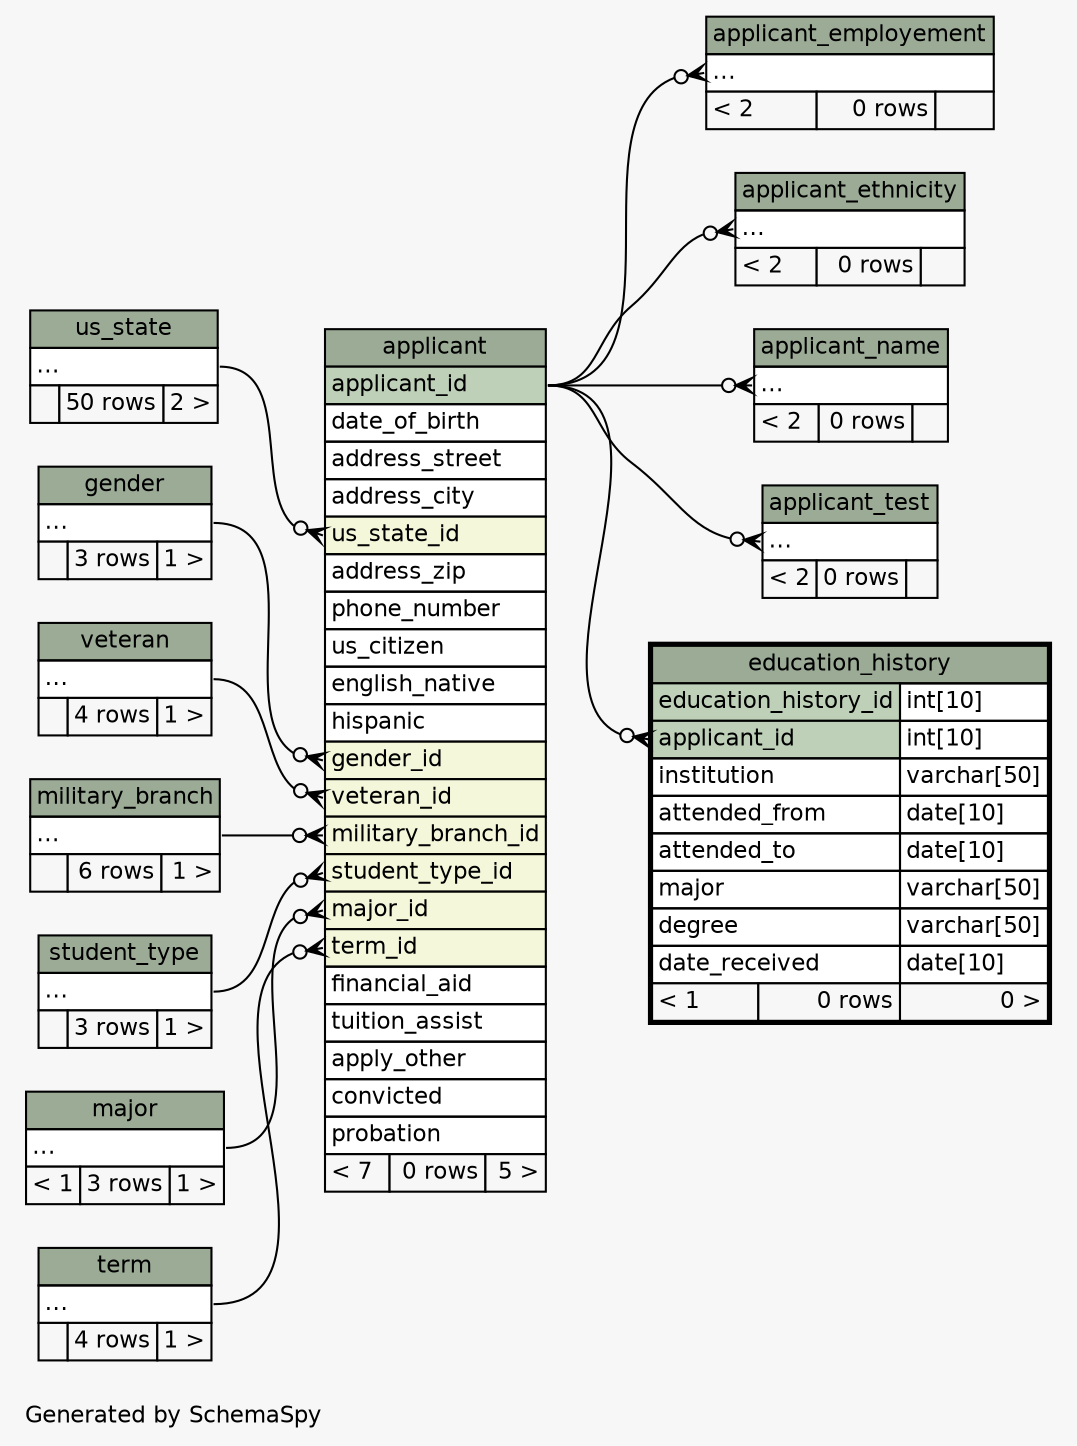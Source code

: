 // dot 2.30.1 on Linux 3.10.0-229.11.1.el7.x86_64
// SchemaSpy rev 590
digraph "twoDegreesRelationshipsDiagram" {
  graph [
    rankdir="RL"
    bgcolor="#f7f7f7"
    label="\nGenerated by SchemaSpy"
    labeljust="l"
    nodesep="0.18"
    ranksep="0.46"
    fontname="Helvetica"
    fontsize="11"
  ];
  node [
    fontname="Helvetica"
    fontsize="11"
    shape="plaintext"
  ];
  edge [
    arrowsize="0.8"
  ];
  "applicant":"gender_id":w -> "gender":"elipses":e [arrowhead=none dir=back arrowtail=crowodot];
  "applicant":"major_id":w -> "major":"elipses":e [arrowhead=none dir=back arrowtail=crowodot];
  "applicant":"military_branch_id":w -> "military_branch":"elipses":e [arrowhead=none dir=back arrowtail=crowodot];
  "applicant":"student_type_id":w -> "student_type":"elipses":e [arrowhead=none dir=back arrowtail=crowodot];
  "applicant":"term_id":w -> "term":"elipses":e [arrowhead=none dir=back arrowtail=crowodot];
  "applicant":"us_state_id":w -> "us_state":"elipses":e [arrowhead=none dir=back arrowtail=crowodot];
  "applicant":"veteran_id":w -> "veteran":"elipses":e [arrowhead=none dir=back arrowtail=crowodot];
  "applicant_employement":"elipses":w -> "applicant":"applicant_id":e [arrowhead=none dir=back arrowtail=crowodot];
  "applicant_ethnicity":"elipses":w -> "applicant":"applicant_id":e [arrowhead=none dir=back arrowtail=crowodot];
  "applicant_name":"elipses":w -> "applicant":"applicant_id":e [arrowhead=none dir=back arrowtail=crowodot];
  "applicant_test":"elipses":w -> "applicant":"applicant_id":e [arrowhead=none dir=back arrowtail=crowodot];
  "education_history":"applicant_id":w -> "applicant":"applicant_id":e [arrowhead=none dir=back arrowtail=crowodot];
  "applicant" [
    label=<
    <TABLE BORDER="0" CELLBORDER="1" CELLSPACING="0" BGCOLOR="#ffffff">
      <TR><TD COLSPAN="3" BGCOLOR="#9bab96" ALIGN="CENTER">applicant</TD></TR>
      <TR><TD PORT="applicant_id" COLSPAN="3" BGCOLOR="#bed1b8" ALIGN="LEFT">applicant_id</TD></TR>
      <TR><TD PORT="date_of_birth" COLSPAN="3" ALIGN="LEFT">date_of_birth</TD></TR>
      <TR><TD PORT="address_street" COLSPAN="3" ALIGN="LEFT">address_street</TD></TR>
      <TR><TD PORT="address_city" COLSPAN="3" ALIGN="LEFT">address_city</TD></TR>
      <TR><TD PORT="us_state_id" COLSPAN="3" BGCOLOR="#f4f7da" ALIGN="LEFT">us_state_id</TD></TR>
      <TR><TD PORT="address_zip" COLSPAN="3" ALIGN="LEFT">address_zip</TD></TR>
      <TR><TD PORT="phone_number" COLSPAN="3" ALIGN="LEFT">phone_number</TD></TR>
      <TR><TD PORT="us_citizen" COLSPAN="3" ALIGN="LEFT">us_citizen</TD></TR>
      <TR><TD PORT="english_native" COLSPAN="3" ALIGN="LEFT">english_native</TD></TR>
      <TR><TD PORT="hispanic" COLSPAN="3" ALIGN="LEFT">hispanic</TD></TR>
      <TR><TD PORT="gender_id" COLSPAN="3" BGCOLOR="#f4f7da" ALIGN="LEFT">gender_id</TD></TR>
      <TR><TD PORT="veteran_id" COLSPAN="3" BGCOLOR="#f4f7da" ALIGN="LEFT">veteran_id</TD></TR>
      <TR><TD PORT="military_branch_id" COLSPAN="3" BGCOLOR="#f4f7da" ALIGN="LEFT">military_branch_id</TD></TR>
      <TR><TD PORT="student_type_id" COLSPAN="3" BGCOLOR="#f4f7da" ALIGN="LEFT">student_type_id</TD></TR>
      <TR><TD PORT="major_id" COLSPAN="3" BGCOLOR="#f4f7da" ALIGN="LEFT">major_id</TD></TR>
      <TR><TD PORT="term_id" COLSPAN="3" BGCOLOR="#f4f7da" ALIGN="LEFT">term_id</TD></TR>
      <TR><TD PORT="financial_aid" COLSPAN="3" ALIGN="LEFT">financial_aid</TD></TR>
      <TR><TD PORT="tuition_assist" COLSPAN="3" ALIGN="LEFT">tuition_assist</TD></TR>
      <TR><TD PORT="apply_other" COLSPAN="3" ALIGN="LEFT">apply_other</TD></TR>
      <TR><TD PORT="convicted" COLSPAN="3" ALIGN="LEFT">convicted</TD></TR>
      <TR><TD PORT="probation" COLSPAN="3" ALIGN="LEFT">probation</TD></TR>
      <TR><TD ALIGN="LEFT" BGCOLOR="#f7f7f7">&lt; 7</TD><TD ALIGN="RIGHT" BGCOLOR="#f7f7f7">0 rows</TD><TD ALIGN="RIGHT" BGCOLOR="#f7f7f7">5 &gt;</TD></TR>
    </TABLE>>
    URL="applicant.html"
    tooltip="applicant"
  ];
  "applicant_employement" [
    label=<
    <TABLE BORDER="0" CELLBORDER="1" CELLSPACING="0" BGCOLOR="#ffffff">
      <TR><TD COLSPAN="3" BGCOLOR="#9bab96" ALIGN="CENTER">applicant_employement</TD></TR>
      <TR><TD PORT="elipses" COLSPAN="3" ALIGN="LEFT">...</TD></TR>
      <TR><TD ALIGN="LEFT" BGCOLOR="#f7f7f7">&lt; 2</TD><TD ALIGN="RIGHT" BGCOLOR="#f7f7f7">0 rows</TD><TD ALIGN="RIGHT" BGCOLOR="#f7f7f7">  </TD></TR>
    </TABLE>>
    URL="applicant_employement.html"
    tooltip="applicant_employement"
  ];
  "applicant_ethnicity" [
    label=<
    <TABLE BORDER="0" CELLBORDER="1" CELLSPACING="0" BGCOLOR="#ffffff">
      <TR><TD COLSPAN="3" BGCOLOR="#9bab96" ALIGN="CENTER">applicant_ethnicity</TD></TR>
      <TR><TD PORT="elipses" COLSPAN="3" ALIGN="LEFT">...</TD></TR>
      <TR><TD ALIGN="LEFT" BGCOLOR="#f7f7f7">&lt; 2</TD><TD ALIGN="RIGHT" BGCOLOR="#f7f7f7">0 rows</TD><TD ALIGN="RIGHT" BGCOLOR="#f7f7f7">  </TD></TR>
    </TABLE>>
    URL="applicant_ethnicity.html"
    tooltip="applicant_ethnicity"
  ];
  "applicant_name" [
    label=<
    <TABLE BORDER="0" CELLBORDER="1" CELLSPACING="0" BGCOLOR="#ffffff">
      <TR><TD COLSPAN="3" BGCOLOR="#9bab96" ALIGN="CENTER">applicant_name</TD></TR>
      <TR><TD PORT="elipses" COLSPAN="3" ALIGN="LEFT">...</TD></TR>
      <TR><TD ALIGN="LEFT" BGCOLOR="#f7f7f7">&lt; 2</TD><TD ALIGN="RIGHT" BGCOLOR="#f7f7f7">0 rows</TD><TD ALIGN="RIGHT" BGCOLOR="#f7f7f7">  </TD></TR>
    </TABLE>>
    URL="applicant_name.html"
    tooltip="applicant_name"
  ];
  "applicant_test" [
    label=<
    <TABLE BORDER="0" CELLBORDER="1" CELLSPACING="0" BGCOLOR="#ffffff">
      <TR><TD COLSPAN="3" BGCOLOR="#9bab96" ALIGN="CENTER">applicant_test</TD></TR>
      <TR><TD PORT="elipses" COLSPAN="3" ALIGN="LEFT">...</TD></TR>
      <TR><TD ALIGN="LEFT" BGCOLOR="#f7f7f7">&lt; 2</TD><TD ALIGN="RIGHT" BGCOLOR="#f7f7f7">0 rows</TD><TD ALIGN="RIGHT" BGCOLOR="#f7f7f7">  </TD></TR>
    </TABLE>>
    URL="applicant_test.html"
    tooltip="applicant_test"
  ];
  "education_history" [
    label=<
    <TABLE BORDER="2" CELLBORDER="1" CELLSPACING="0" BGCOLOR="#ffffff">
      <TR><TD COLSPAN="3" BGCOLOR="#9bab96" ALIGN="CENTER">education_history</TD></TR>
      <TR><TD PORT="education_history_id" COLSPAN="2" BGCOLOR="#bed1b8" ALIGN="LEFT">education_history_id</TD><TD PORT="education_history_id.type" ALIGN="LEFT">int[10]</TD></TR>
      <TR><TD PORT="applicant_id" COLSPAN="2" BGCOLOR="#bed1b8" ALIGN="LEFT">applicant_id</TD><TD PORT="applicant_id.type" ALIGN="LEFT">int[10]</TD></TR>
      <TR><TD PORT="institution" COLSPAN="2" ALIGN="LEFT">institution</TD><TD PORT="institution.type" ALIGN="LEFT">varchar[50]</TD></TR>
      <TR><TD PORT="attended_from" COLSPAN="2" ALIGN="LEFT">attended_from</TD><TD PORT="attended_from.type" ALIGN="LEFT">date[10]</TD></TR>
      <TR><TD PORT="attended_to" COLSPAN="2" ALIGN="LEFT">attended_to</TD><TD PORT="attended_to.type" ALIGN="LEFT">date[10]</TD></TR>
      <TR><TD PORT="major" COLSPAN="2" ALIGN="LEFT">major</TD><TD PORT="major.type" ALIGN="LEFT">varchar[50]</TD></TR>
      <TR><TD PORT="degree" COLSPAN="2" ALIGN="LEFT">degree</TD><TD PORT="degree.type" ALIGN="LEFT">varchar[50]</TD></TR>
      <TR><TD PORT="date_received" COLSPAN="2" ALIGN="LEFT">date_received</TD><TD PORT="date_received.type" ALIGN="LEFT">date[10]</TD></TR>
      <TR><TD ALIGN="LEFT" BGCOLOR="#f7f7f7">&lt; 1</TD><TD ALIGN="RIGHT" BGCOLOR="#f7f7f7">0 rows</TD><TD ALIGN="RIGHT" BGCOLOR="#f7f7f7">0 &gt;</TD></TR>
    </TABLE>>
    URL="education_history.html"
    tooltip="education_history"
  ];
  "gender" [
    label=<
    <TABLE BORDER="0" CELLBORDER="1" CELLSPACING="0" BGCOLOR="#ffffff">
      <TR><TD COLSPAN="3" BGCOLOR="#9bab96" ALIGN="CENTER">gender</TD></TR>
      <TR><TD PORT="elipses" COLSPAN="3" ALIGN="LEFT">...</TD></TR>
      <TR><TD ALIGN="LEFT" BGCOLOR="#f7f7f7">  </TD><TD ALIGN="RIGHT" BGCOLOR="#f7f7f7">3 rows</TD><TD ALIGN="RIGHT" BGCOLOR="#f7f7f7">1 &gt;</TD></TR>
    </TABLE>>
    URL="gender.html"
    tooltip="gender"
  ];
  "major" [
    label=<
    <TABLE BORDER="0" CELLBORDER="1" CELLSPACING="0" BGCOLOR="#ffffff">
      <TR><TD COLSPAN="3" BGCOLOR="#9bab96" ALIGN="CENTER">major</TD></TR>
      <TR><TD PORT="elipses" COLSPAN="3" ALIGN="LEFT">...</TD></TR>
      <TR><TD ALIGN="LEFT" BGCOLOR="#f7f7f7">&lt; 1</TD><TD ALIGN="RIGHT" BGCOLOR="#f7f7f7">3 rows</TD><TD ALIGN="RIGHT" BGCOLOR="#f7f7f7">1 &gt;</TD></TR>
    </TABLE>>
    URL="major.html"
    tooltip="major"
  ];
  "military_branch" [
    label=<
    <TABLE BORDER="0" CELLBORDER="1" CELLSPACING="0" BGCOLOR="#ffffff">
      <TR><TD COLSPAN="3" BGCOLOR="#9bab96" ALIGN="CENTER">military_branch</TD></TR>
      <TR><TD PORT="elipses" COLSPAN="3" ALIGN="LEFT">...</TD></TR>
      <TR><TD ALIGN="LEFT" BGCOLOR="#f7f7f7">  </TD><TD ALIGN="RIGHT" BGCOLOR="#f7f7f7">6 rows</TD><TD ALIGN="RIGHT" BGCOLOR="#f7f7f7">1 &gt;</TD></TR>
    </TABLE>>
    URL="military_branch.html"
    tooltip="military_branch"
  ];
  "student_type" [
    label=<
    <TABLE BORDER="0" CELLBORDER="1" CELLSPACING="0" BGCOLOR="#ffffff">
      <TR><TD COLSPAN="3" BGCOLOR="#9bab96" ALIGN="CENTER">student_type</TD></TR>
      <TR><TD PORT="elipses" COLSPAN="3" ALIGN="LEFT">...</TD></TR>
      <TR><TD ALIGN="LEFT" BGCOLOR="#f7f7f7">  </TD><TD ALIGN="RIGHT" BGCOLOR="#f7f7f7">3 rows</TD><TD ALIGN="RIGHT" BGCOLOR="#f7f7f7">1 &gt;</TD></TR>
    </TABLE>>
    URL="student_type.html"
    tooltip="student_type"
  ];
  "term" [
    label=<
    <TABLE BORDER="0" CELLBORDER="1" CELLSPACING="0" BGCOLOR="#ffffff">
      <TR><TD COLSPAN="3" BGCOLOR="#9bab96" ALIGN="CENTER">term</TD></TR>
      <TR><TD PORT="elipses" COLSPAN="3" ALIGN="LEFT">...</TD></TR>
      <TR><TD ALIGN="LEFT" BGCOLOR="#f7f7f7">  </TD><TD ALIGN="RIGHT" BGCOLOR="#f7f7f7">4 rows</TD><TD ALIGN="RIGHT" BGCOLOR="#f7f7f7">1 &gt;</TD></TR>
    </TABLE>>
    URL="term.html"
    tooltip="term"
  ];
  "us_state" [
    label=<
    <TABLE BORDER="0" CELLBORDER="1" CELLSPACING="0" BGCOLOR="#ffffff">
      <TR><TD COLSPAN="3" BGCOLOR="#9bab96" ALIGN="CENTER">us_state</TD></TR>
      <TR><TD PORT="elipses" COLSPAN="3" ALIGN="LEFT">...</TD></TR>
      <TR><TD ALIGN="LEFT" BGCOLOR="#f7f7f7">  </TD><TD ALIGN="RIGHT" BGCOLOR="#f7f7f7">50 rows</TD><TD ALIGN="RIGHT" BGCOLOR="#f7f7f7">2 &gt;</TD></TR>
    </TABLE>>
    URL="us_state.html"
    tooltip="us_state"
  ];
  "veteran" [
    label=<
    <TABLE BORDER="0" CELLBORDER="1" CELLSPACING="0" BGCOLOR="#ffffff">
      <TR><TD COLSPAN="3" BGCOLOR="#9bab96" ALIGN="CENTER">veteran</TD></TR>
      <TR><TD PORT="elipses" COLSPAN="3" ALIGN="LEFT">...</TD></TR>
      <TR><TD ALIGN="LEFT" BGCOLOR="#f7f7f7">  </TD><TD ALIGN="RIGHT" BGCOLOR="#f7f7f7">4 rows</TD><TD ALIGN="RIGHT" BGCOLOR="#f7f7f7">1 &gt;</TD></TR>
    </TABLE>>
    URL="veteran.html"
    tooltip="veteran"
  ];
}
